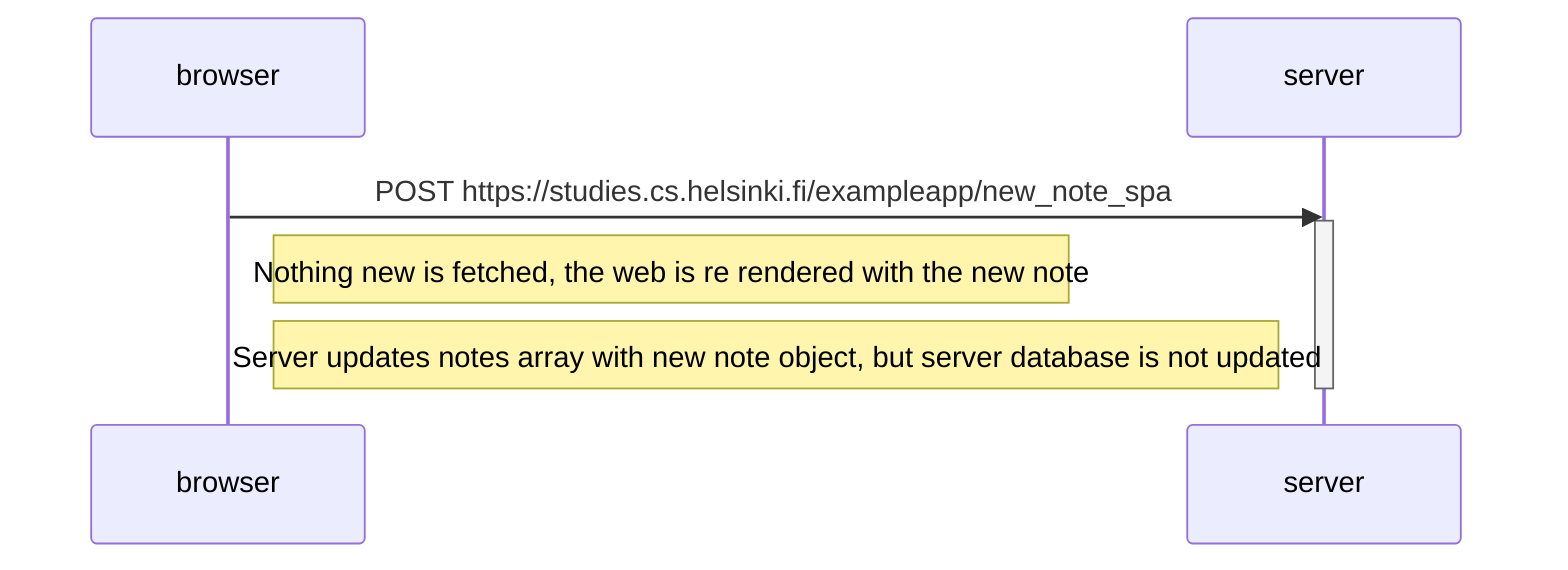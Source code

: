 sequenceDiagram
    participant browser
    participant server

    browser->>server: POST https://studies.cs.helsinki.fi/exampleapp/new_note_spa
    activate server
    Note right of browser: Nothing new is fetched, the web is re rendered with the new note
    Note left of server: Server updates notes array with new note object, but server database is not updated
    deactivate server